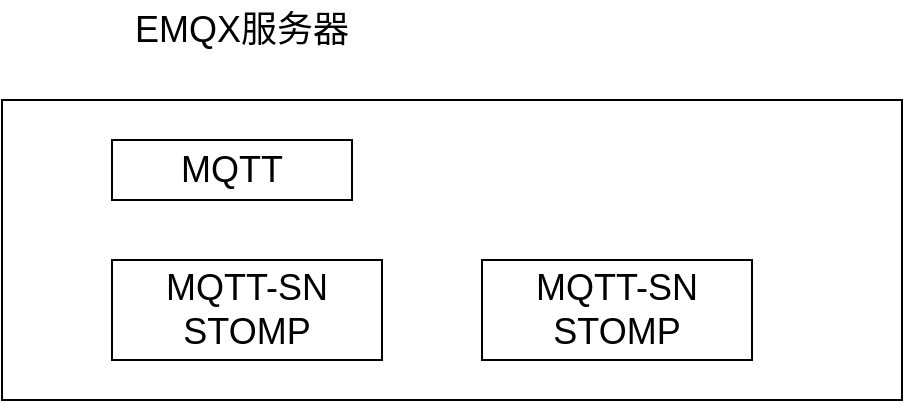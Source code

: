 <mxfile version="23.1.1" type="github">
  <diagram name="第 1 页" id="X_Hb-1_eLluj9XUOYYpD">
    <mxGraphModel dx="794" dy="466" grid="1" gridSize="10" guides="1" tooltips="1" connect="1" arrows="1" fold="1" page="1" pageScale="1" pageWidth="827" pageHeight="1169" math="0" shadow="0">
      <root>
        <mxCell id="0" />
        <mxCell id="1" parent="0" />
        <mxCell id="MWHKNPvCQjELJ2xHYArr-2" value="" style="rounded=0;whiteSpace=wrap;html=1;" parent="1" vertex="1">
          <mxGeometry x="220" y="110" width="450" height="150" as="geometry" />
        </mxCell>
        <mxCell id="MWHKNPvCQjELJ2xHYArr-1" value="&lt;font style=&quot;font-size: 18px;&quot;&gt;MQTT&lt;/font&gt;" style="rounded=0;whiteSpace=wrap;html=1;" parent="1" vertex="1">
          <mxGeometry x="275" y="130" width="120" height="30" as="geometry" />
        </mxCell>
        <mxCell id="MWHKNPvCQjELJ2xHYArr-3" value="&lt;font style=&quot;font-size: 18px;&quot;&gt;EMQX服务器&lt;/font&gt;" style="text;html=1;strokeColor=none;fillColor=none;align=center;verticalAlign=middle;whiteSpace=wrap;rounded=0;" parent="1" vertex="1">
          <mxGeometry x="285" y="60" width="110" height="30" as="geometry" />
        </mxCell>
        <mxCell id="NV6AspJVXS2o0j4S5Zyt-1" value="&lt;font style=&quot;font-size: 18px;&quot;&gt;MQTT-SN&lt;br&gt;STOMP&lt;br&gt;&lt;/font&gt;" style="rounded=0;whiteSpace=wrap;html=1;" vertex="1" parent="1">
          <mxGeometry x="275" y="190" width="135" height="50" as="geometry" />
        </mxCell>
        <mxCell id="NV6AspJVXS2o0j4S5Zyt-2" value="&lt;font style=&quot;font-size: 18px;&quot;&gt;MQTT-SN&lt;br&gt;STOMP&lt;br&gt;&lt;/font&gt;" style="rounded=0;whiteSpace=wrap;html=1;" vertex="1" parent="1">
          <mxGeometry x="460" y="190" width="135" height="50" as="geometry" />
        </mxCell>
      </root>
    </mxGraphModel>
  </diagram>
</mxfile>
